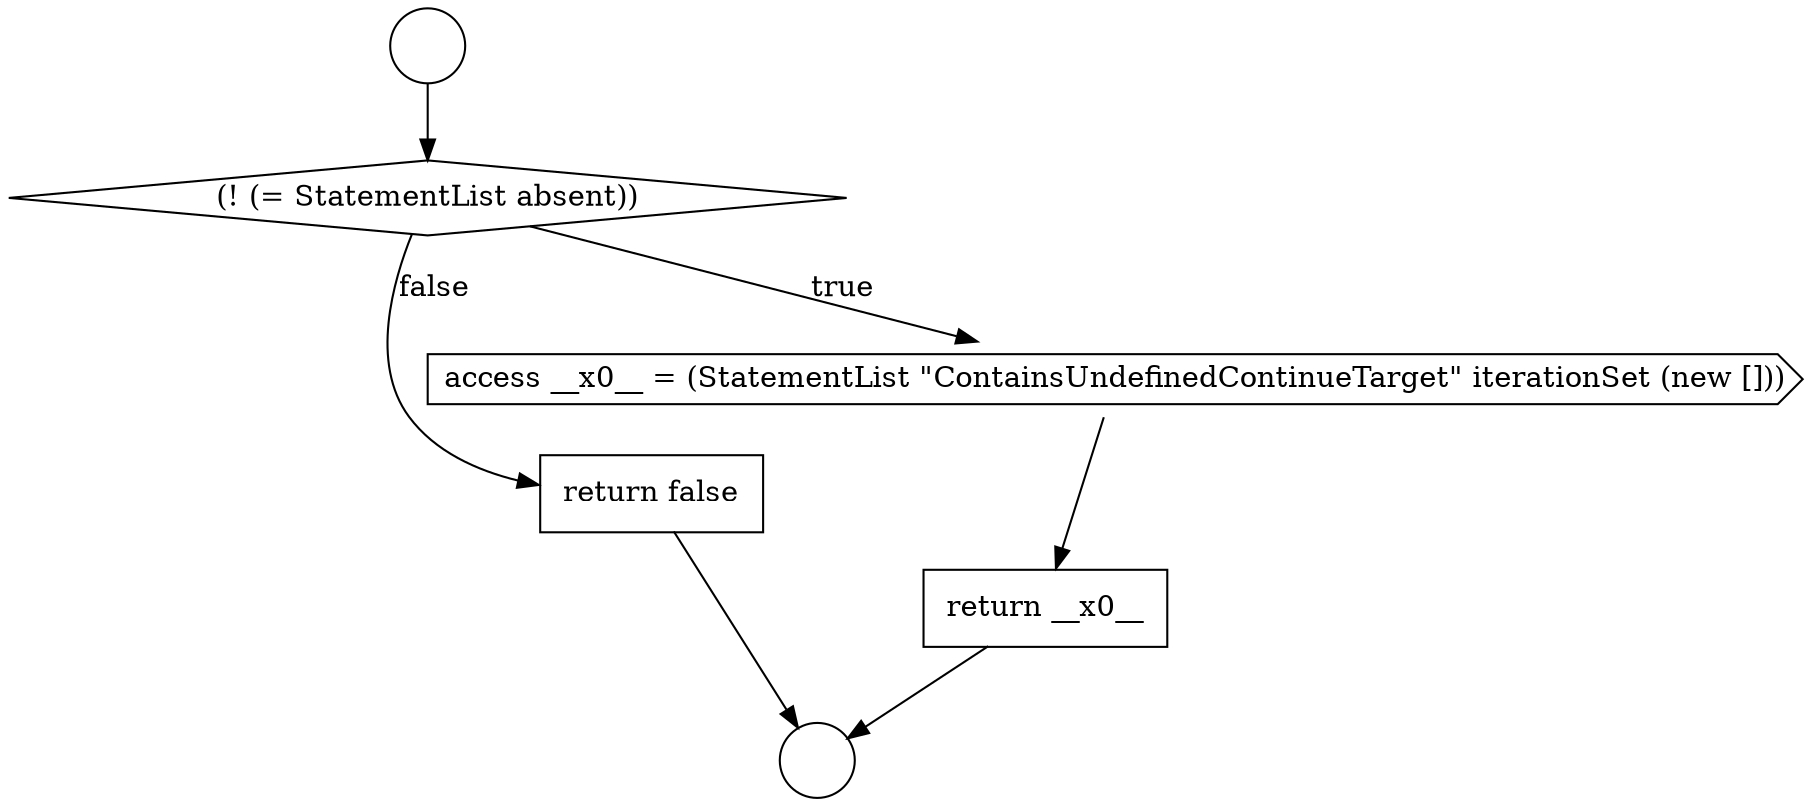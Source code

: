 digraph {
  node6944 [shape=diamond, label=<<font color="black">(! (= StatementList absent))</font>> color="black" fillcolor="white" style=filled]
  node6947 [shape=none, margin=0, label=<<font color="black">
    <table border="0" cellborder="1" cellspacing="0" cellpadding="10">
      <tr><td align="left">return false</td></tr>
    </table>
  </font>> color="black" fillcolor="white" style=filled]
  node6946 [shape=none, margin=0, label=<<font color="black">
    <table border="0" cellborder="1" cellspacing="0" cellpadding="10">
      <tr><td align="left">return __x0__</td></tr>
    </table>
  </font>> color="black" fillcolor="white" style=filled]
  node6942 [shape=circle label=" " color="black" fillcolor="white" style=filled]
  node6945 [shape=cds, label=<<font color="black">access __x0__ = (StatementList &quot;ContainsUndefinedContinueTarget&quot; iterationSet (new []))</font>> color="black" fillcolor="white" style=filled]
  node6943 [shape=circle label=" " color="black" fillcolor="white" style=filled]
  node6942 -> node6944 [ color="black"]
  node6945 -> node6946 [ color="black"]
  node6944 -> node6945 [label=<<font color="black">true</font>> color="black"]
  node6944 -> node6947 [label=<<font color="black">false</font>> color="black"]
  node6946 -> node6943 [ color="black"]
  node6947 -> node6943 [ color="black"]
}

